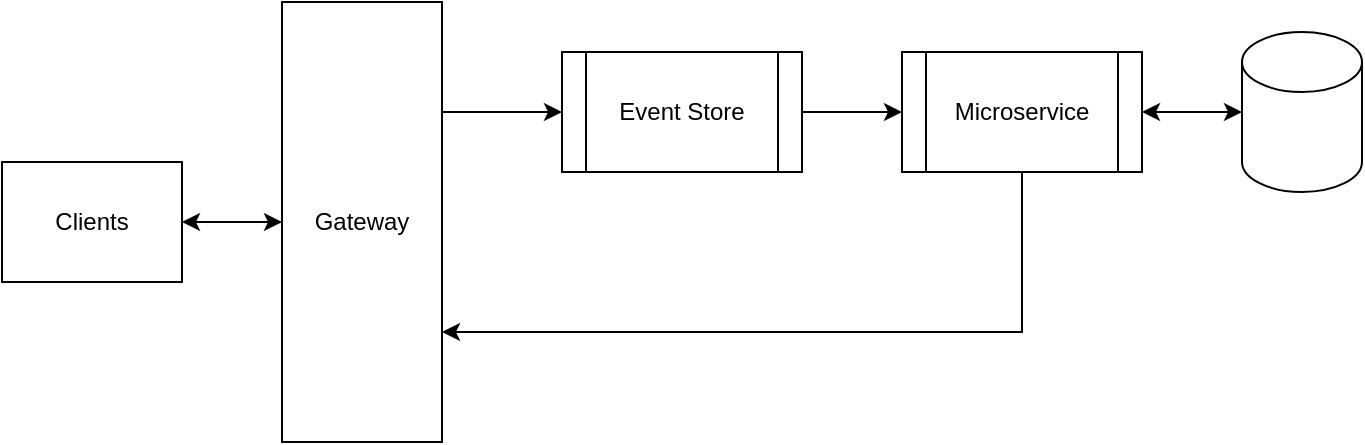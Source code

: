 <mxfile version="21.2.1" type="github">
  <diagram id="Ht1M8jgEwFfnCIfOTk4-" name="Overview">
    <mxGraphModel dx="1249" dy="556" grid="1" gridSize="10" guides="1" tooltips="1" connect="1" arrows="1" fold="1" page="1" pageScale="1" pageWidth="1169" pageHeight="827" math="0" shadow="0">
      <root>
        <mxCell id="0" />
        <mxCell id="1" parent="0" />
        <mxCell id="w67TNBrPyWxpC4nMd5Yv-70" style="edgeStyle=orthogonalEdgeStyle;rounded=0;orthogonalLoop=1;jettySize=auto;html=1;entryX=0;entryY=0.5;entryDx=0;entryDy=0;exitX=1;exitY=0.25;exitDx=0;exitDy=0;" edge="1" parent="1" source="w67TNBrPyWxpC4nMd5Yv-63" target="w67TNBrPyWxpC4nMd5Yv-68">
          <mxGeometry relative="1" as="geometry" />
        </mxCell>
        <mxCell id="w67TNBrPyWxpC4nMd5Yv-63" value="Gateway" style="rounded=0;whiteSpace=wrap;html=1;" vertex="1" parent="1">
          <mxGeometry x="220" y="290" width="80" height="220" as="geometry" />
        </mxCell>
        <mxCell id="w67TNBrPyWxpC4nMd5Yv-67" value="" style="edgeStyle=orthogonalEdgeStyle;rounded=0;orthogonalLoop=1;jettySize=auto;html=1;startArrow=classic;startFill=1;" edge="1" parent="1" source="w67TNBrPyWxpC4nMd5Yv-64" target="w67TNBrPyWxpC4nMd5Yv-65">
          <mxGeometry relative="1" as="geometry" />
        </mxCell>
        <mxCell id="w67TNBrPyWxpC4nMd5Yv-71" style="edgeStyle=orthogonalEdgeStyle;rounded=0;orthogonalLoop=1;jettySize=auto;html=1;entryX=1;entryY=0.75;entryDx=0;entryDy=0;exitX=0.5;exitY=1;exitDx=0;exitDy=0;" edge="1" parent="1" source="w67TNBrPyWxpC4nMd5Yv-64" target="w67TNBrPyWxpC4nMd5Yv-63">
          <mxGeometry relative="1" as="geometry" />
        </mxCell>
        <mxCell id="w67TNBrPyWxpC4nMd5Yv-64" value="Microservice" style="shape=process;whiteSpace=wrap;html=1;backgroundOutline=1;" vertex="1" parent="1">
          <mxGeometry x="530" y="315" width="120" height="60" as="geometry" />
        </mxCell>
        <mxCell id="w67TNBrPyWxpC4nMd5Yv-65" value="" style="shape=cylinder3;whiteSpace=wrap;html=1;boundedLbl=1;backgroundOutline=1;size=15;" vertex="1" parent="1">
          <mxGeometry x="700" y="305" width="60" height="80" as="geometry" />
        </mxCell>
        <mxCell id="w67TNBrPyWxpC4nMd5Yv-69" value="" style="edgeStyle=orthogonalEdgeStyle;rounded=0;orthogonalLoop=1;jettySize=auto;html=1;" edge="1" parent="1" source="w67TNBrPyWxpC4nMd5Yv-68" target="w67TNBrPyWxpC4nMd5Yv-64">
          <mxGeometry relative="1" as="geometry" />
        </mxCell>
        <mxCell id="w67TNBrPyWxpC4nMd5Yv-68" value="Event Store" style="shape=process;whiteSpace=wrap;html=1;backgroundOutline=1;" vertex="1" parent="1">
          <mxGeometry x="360" y="315" width="120" height="60" as="geometry" />
        </mxCell>
        <mxCell id="w67TNBrPyWxpC4nMd5Yv-73" value="" style="edgeStyle=orthogonalEdgeStyle;rounded=0;orthogonalLoop=1;jettySize=auto;html=1;startArrow=classic;startFill=1;" edge="1" parent="1" source="w67TNBrPyWxpC4nMd5Yv-72" target="w67TNBrPyWxpC4nMd5Yv-63">
          <mxGeometry relative="1" as="geometry" />
        </mxCell>
        <mxCell id="w67TNBrPyWxpC4nMd5Yv-72" value="Clients" style="rounded=0;whiteSpace=wrap;html=1;" vertex="1" parent="1">
          <mxGeometry x="80" y="370" width="90" height="60" as="geometry" />
        </mxCell>
      </root>
    </mxGraphModel>
  </diagram>
</mxfile>
